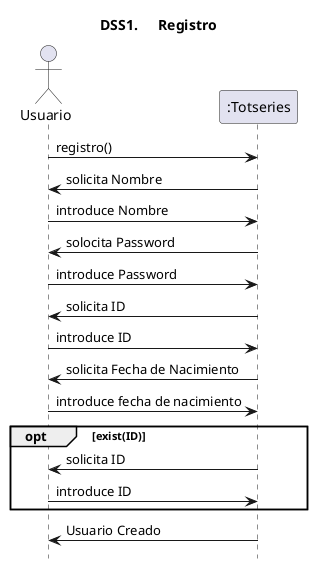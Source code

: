 @startuml
title	DSS1.	Registro	
'	ocultar	el	foot	si	son	curts,	sino	deixar-ho
'	la	comanda	es	la	seguent
hide	footbox
'definicio	d'actors
actor	Usuario	as	user
user	->	":Totseries":registro()
":Totseries" -> user :solicita Nombre
user -> ":Totseries":introduce Nombre
":Totseries" -> user :solocita Password
user -> ":Totseries" :introduce Password
":Totseries" -> user :solicita ID
user -> ":Totseries" :introduce ID
":Totseries" -> user :solicita Fecha de Nacimiento
user -> ":Totseries" :introduce fecha de nacimiento
opt exist(ID)
    ":Totseries" -> user :solicita ID
    user -> ":Totseries" :introduce ID
end
":Totseries" -> user :Usuario Creado
@enduml
